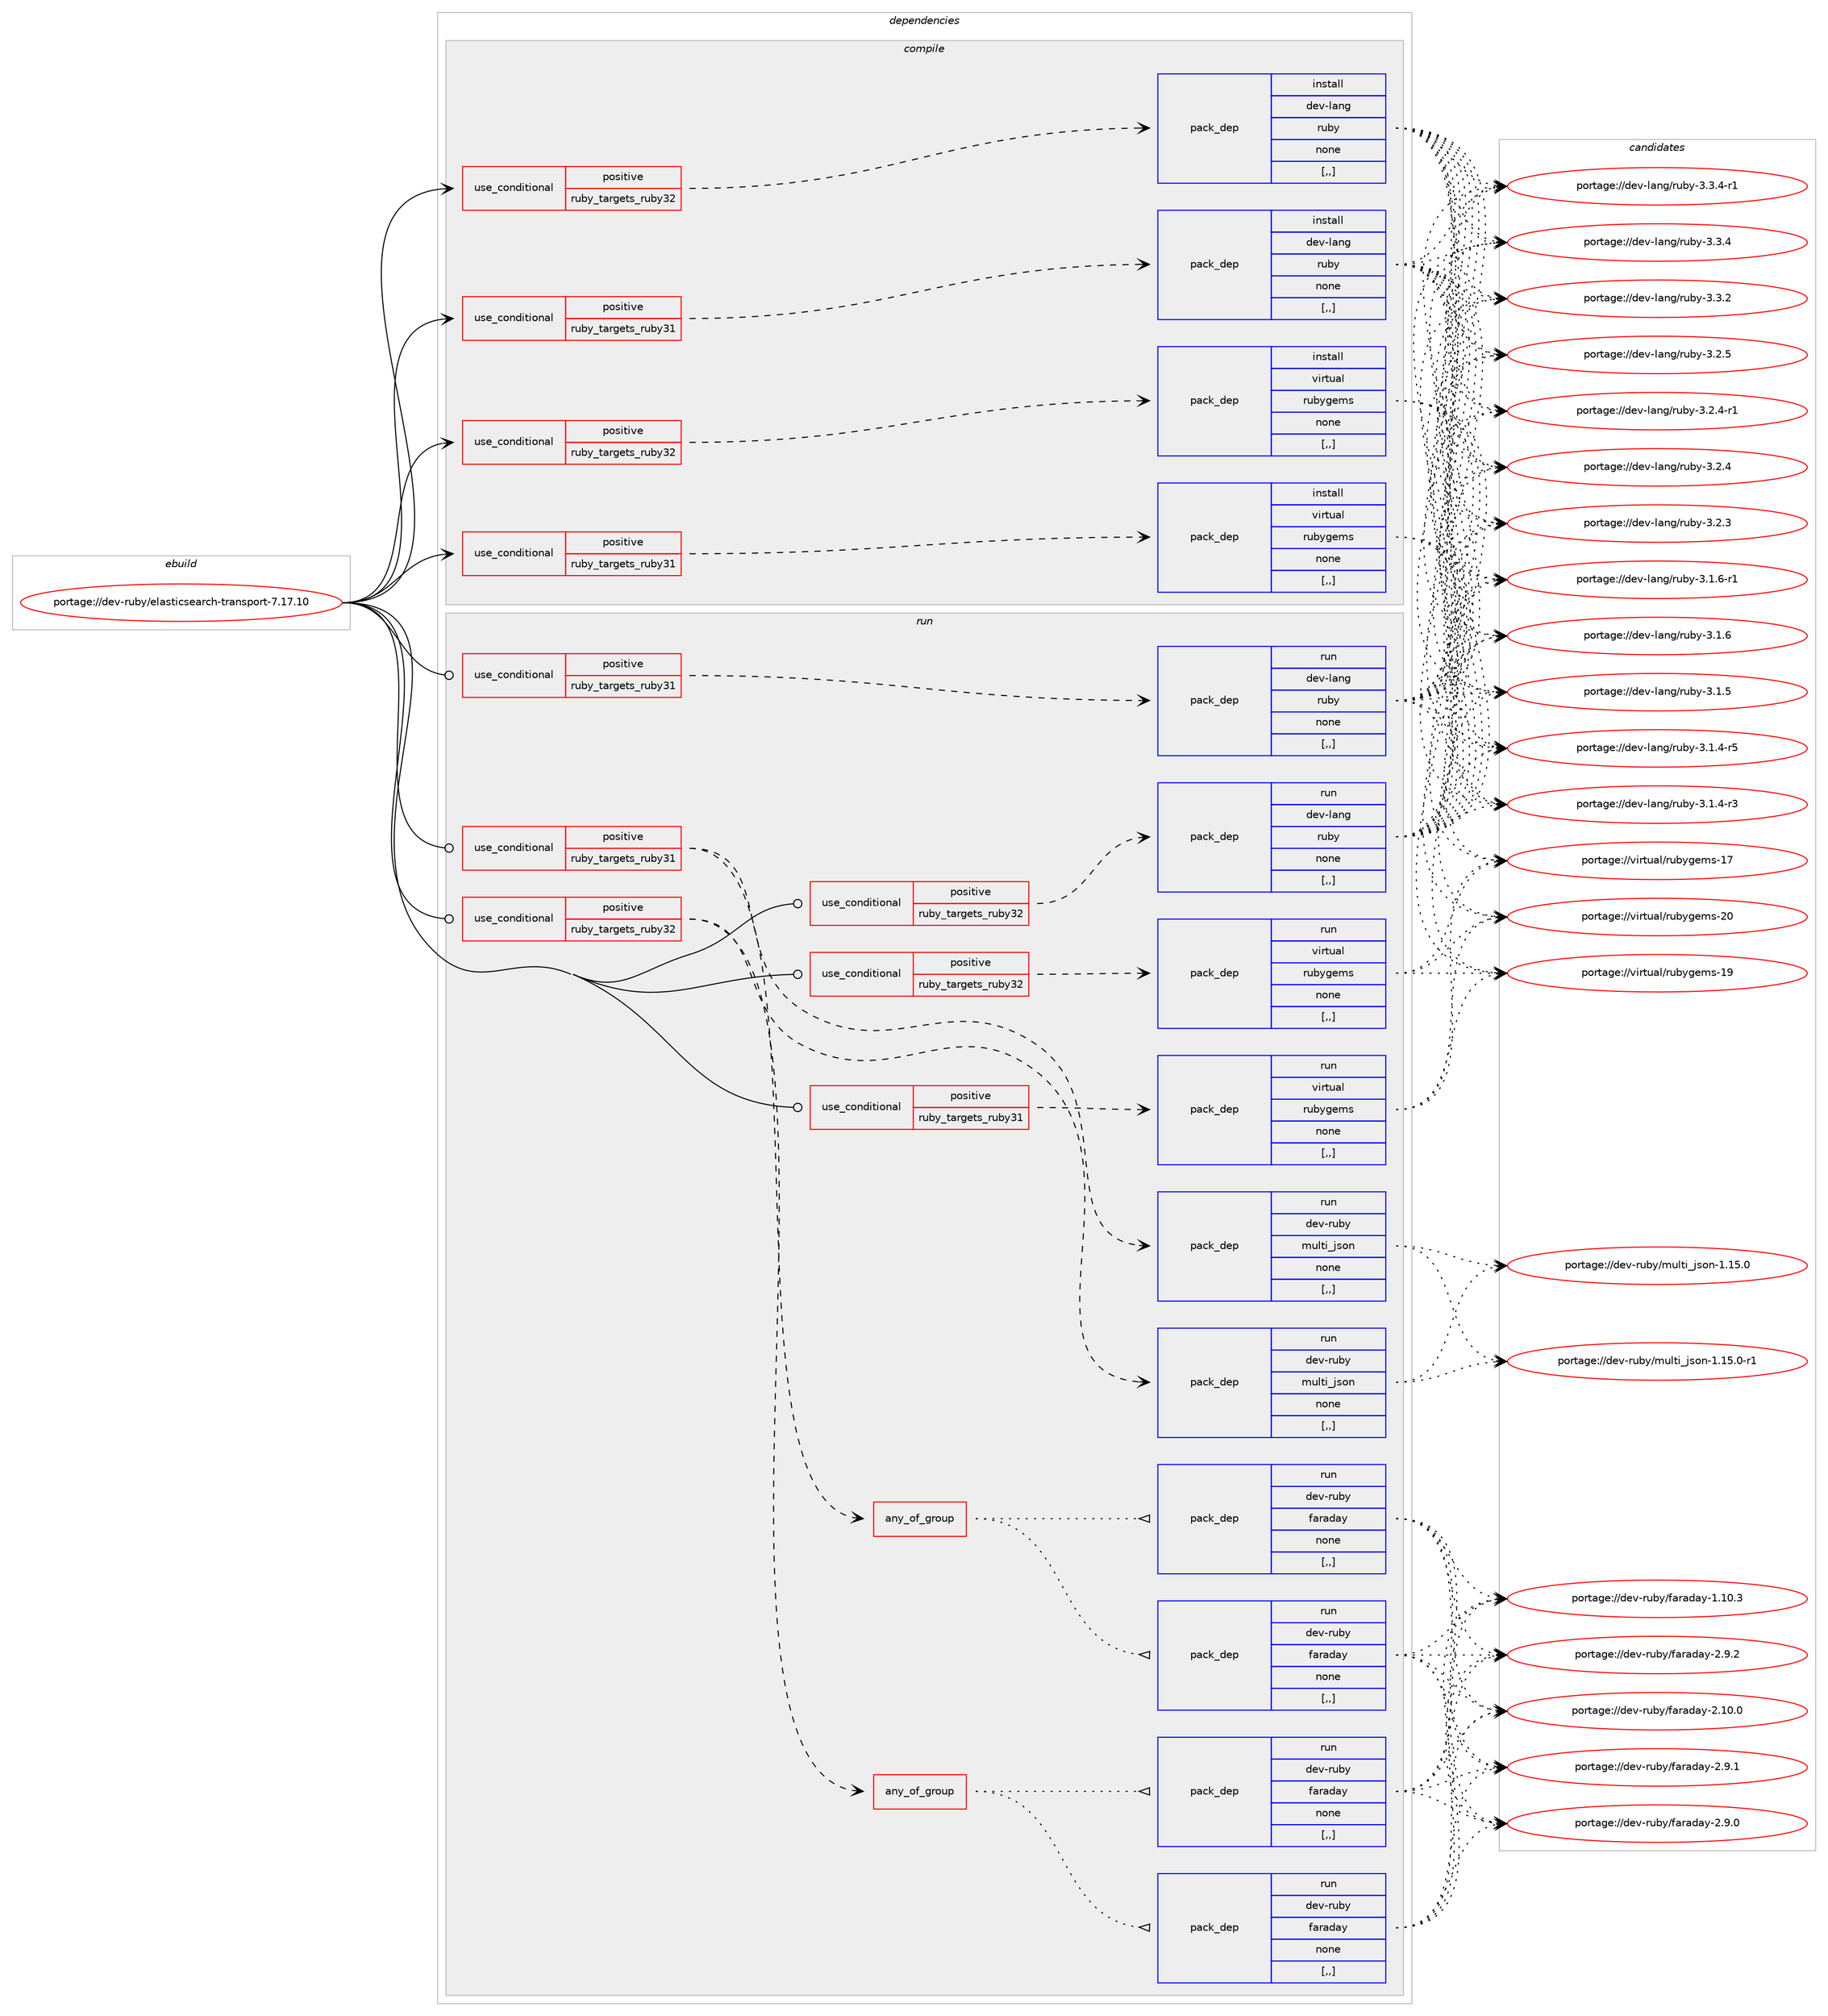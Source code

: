 digraph prolog {

# *************
# Graph options
# *************

newrank=true;
concentrate=true;
compound=true;
graph [rankdir=LR,fontname=Helvetica,fontsize=10,ranksep=1.5];#, ranksep=2.5, nodesep=0.2];
edge  [arrowhead=vee];
node  [fontname=Helvetica,fontsize=10];

# **********
# The ebuild
# **********

subgraph cluster_leftcol {
color=gray;
label=<<i>ebuild</i>>;
id [label="portage://dev-ruby/elasticsearch-transport-7.17.10", color=red, width=4, href="../dev-ruby/elasticsearch-transport-7.17.10.svg"];
}

# ****************
# The dependencies
# ****************

subgraph cluster_midcol {
color=gray;
label=<<i>dependencies</i>>;
subgraph cluster_compile {
fillcolor="#eeeeee";
style=filled;
label=<<i>compile</i>>;
subgraph cond47188 {
dependency182608 [label=<<TABLE BORDER="0" CELLBORDER="1" CELLSPACING="0" CELLPADDING="4"><TR><TD ROWSPAN="3" CELLPADDING="10">use_conditional</TD></TR><TR><TD>positive</TD></TR><TR><TD>ruby_targets_ruby31</TD></TR></TABLE>>, shape=none, color=red];
subgraph pack134109 {
dependency182609 [label=<<TABLE BORDER="0" CELLBORDER="1" CELLSPACING="0" CELLPADDING="4" WIDTH="220"><TR><TD ROWSPAN="6" CELLPADDING="30">pack_dep</TD></TR><TR><TD WIDTH="110">install</TD></TR><TR><TD>dev-lang</TD></TR><TR><TD>ruby</TD></TR><TR><TD>none</TD></TR><TR><TD>[,,]</TD></TR></TABLE>>, shape=none, color=blue];
}
dependency182608:e -> dependency182609:w [weight=20,style="dashed",arrowhead="vee"];
}
id:e -> dependency182608:w [weight=20,style="solid",arrowhead="vee"];
subgraph cond47189 {
dependency182610 [label=<<TABLE BORDER="0" CELLBORDER="1" CELLSPACING="0" CELLPADDING="4"><TR><TD ROWSPAN="3" CELLPADDING="10">use_conditional</TD></TR><TR><TD>positive</TD></TR><TR><TD>ruby_targets_ruby31</TD></TR></TABLE>>, shape=none, color=red];
subgraph pack134110 {
dependency182611 [label=<<TABLE BORDER="0" CELLBORDER="1" CELLSPACING="0" CELLPADDING="4" WIDTH="220"><TR><TD ROWSPAN="6" CELLPADDING="30">pack_dep</TD></TR><TR><TD WIDTH="110">install</TD></TR><TR><TD>virtual</TD></TR><TR><TD>rubygems</TD></TR><TR><TD>none</TD></TR><TR><TD>[,,]</TD></TR></TABLE>>, shape=none, color=blue];
}
dependency182610:e -> dependency182611:w [weight=20,style="dashed",arrowhead="vee"];
}
id:e -> dependency182610:w [weight=20,style="solid",arrowhead="vee"];
subgraph cond47190 {
dependency182612 [label=<<TABLE BORDER="0" CELLBORDER="1" CELLSPACING="0" CELLPADDING="4"><TR><TD ROWSPAN="3" CELLPADDING="10">use_conditional</TD></TR><TR><TD>positive</TD></TR><TR><TD>ruby_targets_ruby32</TD></TR></TABLE>>, shape=none, color=red];
subgraph pack134111 {
dependency182613 [label=<<TABLE BORDER="0" CELLBORDER="1" CELLSPACING="0" CELLPADDING="4" WIDTH="220"><TR><TD ROWSPAN="6" CELLPADDING="30">pack_dep</TD></TR><TR><TD WIDTH="110">install</TD></TR><TR><TD>dev-lang</TD></TR><TR><TD>ruby</TD></TR><TR><TD>none</TD></TR><TR><TD>[,,]</TD></TR></TABLE>>, shape=none, color=blue];
}
dependency182612:e -> dependency182613:w [weight=20,style="dashed",arrowhead="vee"];
}
id:e -> dependency182612:w [weight=20,style="solid",arrowhead="vee"];
subgraph cond47191 {
dependency182614 [label=<<TABLE BORDER="0" CELLBORDER="1" CELLSPACING="0" CELLPADDING="4"><TR><TD ROWSPAN="3" CELLPADDING="10">use_conditional</TD></TR><TR><TD>positive</TD></TR><TR><TD>ruby_targets_ruby32</TD></TR></TABLE>>, shape=none, color=red];
subgraph pack134112 {
dependency182615 [label=<<TABLE BORDER="0" CELLBORDER="1" CELLSPACING="0" CELLPADDING="4" WIDTH="220"><TR><TD ROWSPAN="6" CELLPADDING="30">pack_dep</TD></TR><TR><TD WIDTH="110">install</TD></TR><TR><TD>virtual</TD></TR><TR><TD>rubygems</TD></TR><TR><TD>none</TD></TR><TR><TD>[,,]</TD></TR></TABLE>>, shape=none, color=blue];
}
dependency182614:e -> dependency182615:w [weight=20,style="dashed",arrowhead="vee"];
}
id:e -> dependency182614:w [weight=20,style="solid",arrowhead="vee"];
}
subgraph cluster_compileandrun {
fillcolor="#eeeeee";
style=filled;
label=<<i>compile and run</i>>;
}
subgraph cluster_run {
fillcolor="#eeeeee";
style=filled;
label=<<i>run</i>>;
subgraph cond47192 {
dependency182616 [label=<<TABLE BORDER="0" CELLBORDER="1" CELLSPACING="0" CELLPADDING="4"><TR><TD ROWSPAN="3" CELLPADDING="10">use_conditional</TD></TR><TR><TD>positive</TD></TR><TR><TD>ruby_targets_ruby31</TD></TR></TABLE>>, shape=none, color=red];
subgraph any1161 {
dependency182617 [label=<<TABLE BORDER="0" CELLBORDER="1" CELLSPACING="0" CELLPADDING="4"><TR><TD CELLPADDING="10">any_of_group</TD></TR></TABLE>>, shape=none, color=red];subgraph pack134113 {
dependency182618 [label=<<TABLE BORDER="0" CELLBORDER="1" CELLSPACING="0" CELLPADDING="4" WIDTH="220"><TR><TD ROWSPAN="6" CELLPADDING="30">pack_dep</TD></TR><TR><TD WIDTH="110">run</TD></TR><TR><TD>dev-ruby</TD></TR><TR><TD>faraday</TD></TR><TR><TD>none</TD></TR><TR><TD>[,,]</TD></TR></TABLE>>, shape=none, color=blue];
}
dependency182617:e -> dependency182618:w [weight=20,style="dotted",arrowhead="oinv"];
subgraph pack134114 {
dependency182619 [label=<<TABLE BORDER="0" CELLBORDER="1" CELLSPACING="0" CELLPADDING="4" WIDTH="220"><TR><TD ROWSPAN="6" CELLPADDING="30">pack_dep</TD></TR><TR><TD WIDTH="110">run</TD></TR><TR><TD>dev-ruby</TD></TR><TR><TD>faraday</TD></TR><TR><TD>none</TD></TR><TR><TD>[,,]</TD></TR></TABLE>>, shape=none, color=blue];
}
dependency182617:e -> dependency182619:w [weight=20,style="dotted",arrowhead="oinv"];
}
dependency182616:e -> dependency182617:w [weight=20,style="dashed",arrowhead="vee"];
subgraph pack134115 {
dependency182620 [label=<<TABLE BORDER="0" CELLBORDER="1" CELLSPACING="0" CELLPADDING="4" WIDTH="220"><TR><TD ROWSPAN="6" CELLPADDING="30">pack_dep</TD></TR><TR><TD WIDTH="110">run</TD></TR><TR><TD>dev-ruby</TD></TR><TR><TD>multi_json</TD></TR><TR><TD>none</TD></TR><TR><TD>[,,]</TD></TR></TABLE>>, shape=none, color=blue];
}
dependency182616:e -> dependency182620:w [weight=20,style="dashed",arrowhead="vee"];
}
id:e -> dependency182616:w [weight=20,style="solid",arrowhead="odot"];
subgraph cond47193 {
dependency182621 [label=<<TABLE BORDER="0" CELLBORDER="1" CELLSPACING="0" CELLPADDING="4"><TR><TD ROWSPAN="3" CELLPADDING="10">use_conditional</TD></TR><TR><TD>positive</TD></TR><TR><TD>ruby_targets_ruby31</TD></TR></TABLE>>, shape=none, color=red];
subgraph pack134116 {
dependency182622 [label=<<TABLE BORDER="0" CELLBORDER="1" CELLSPACING="0" CELLPADDING="4" WIDTH="220"><TR><TD ROWSPAN="6" CELLPADDING="30">pack_dep</TD></TR><TR><TD WIDTH="110">run</TD></TR><TR><TD>dev-lang</TD></TR><TR><TD>ruby</TD></TR><TR><TD>none</TD></TR><TR><TD>[,,]</TD></TR></TABLE>>, shape=none, color=blue];
}
dependency182621:e -> dependency182622:w [weight=20,style="dashed",arrowhead="vee"];
}
id:e -> dependency182621:w [weight=20,style="solid",arrowhead="odot"];
subgraph cond47194 {
dependency182623 [label=<<TABLE BORDER="0" CELLBORDER="1" CELLSPACING="0" CELLPADDING="4"><TR><TD ROWSPAN="3" CELLPADDING="10">use_conditional</TD></TR><TR><TD>positive</TD></TR><TR><TD>ruby_targets_ruby31</TD></TR></TABLE>>, shape=none, color=red];
subgraph pack134117 {
dependency182624 [label=<<TABLE BORDER="0" CELLBORDER="1" CELLSPACING="0" CELLPADDING="4" WIDTH="220"><TR><TD ROWSPAN="6" CELLPADDING="30">pack_dep</TD></TR><TR><TD WIDTH="110">run</TD></TR><TR><TD>virtual</TD></TR><TR><TD>rubygems</TD></TR><TR><TD>none</TD></TR><TR><TD>[,,]</TD></TR></TABLE>>, shape=none, color=blue];
}
dependency182623:e -> dependency182624:w [weight=20,style="dashed",arrowhead="vee"];
}
id:e -> dependency182623:w [weight=20,style="solid",arrowhead="odot"];
subgraph cond47195 {
dependency182625 [label=<<TABLE BORDER="0" CELLBORDER="1" CELLSPACING="0" CELLPADDING="4"><TR><TD ROWSPAN="3" CELLPADDING="10">use_conditional</TD></TR><TR><TD>positive</TD></TR><TR><TD>ruby_targets_ruby32</TD></TR></TABLE>>, shape=none, color=red];
subgraph any1162 {
dependency182626 [label=<<TABLE BORDER="0" CELLBORDER="1" CELLSPACING="0" CELLPADDING="4"><TR><TD CELLPADDING="10">any_of_group</TD></TR></TABLE>>, shape=none, color=red];subgraph pack134118 {
dependency182627 [label=<<TABLE BORDER="0" CELLBORDER="1" CELLSPACING="0" CELLPADDING="4" WIDTH="220"><TR><TD ROWSPAN="6" CELLPADDING="30">pack_dep</TD></TR><TR><TD WIDTH="110">run</TD></TR><TR><TD>dev-ruby</TD></TR><TR><TD>faraday</TD></TR><TR><TD>none</TD></TR><TR><TD>[,,]</TD></TR></TABLE>>, shape=none, color=blue];
}
dependency182626:e -> dependency182627:w [weight=20,style="dotted",arrowhead="oinv"];
subgraph pack134119 {
dependency182628 [label=<<TABLE BORDER="0" CELLBORDER="1" CELLSPACING="0" CELLPADDING="4" WIDTH="220"><TR><TD ROWSPAN="6" CELLPADDING="30">pack_dep</TD></TR><TR><TD WIDTH="110">run</TD></TR><TR><TD>dev-ruby</TD></TR><TR><TD>faraday</TD></TR><TR><TD>none</TD></TR><TR><TD>[,,]</TD></TR></TABLE>>, shape=none, color=blue];
}
dependency182626:e -> dependency182628:w [weight=20,style="dotted",arrowhead="oinv"];
}
dependency182625:e -> dependency182626:w [weight=20,style="dashed",arrowhead="vee"];
subgraph pack134120 {
dependency182629 [label=<<TABLE BORDER="0" CELLBORDER="1" CELLSPACING="0" CELLPADDING="4" WIDTH="220"><TR><TD ROWSPAN="6" CELLPADDING="30">pack_dep</TD></TR><TR><TD WIDTH="110">run</TD></TR><TR><TD>dev-ruby</TD></TR><TR><TD>multi_json</TD></TR><TR><TD>none</TD></TR><TR><TD>[,,]</TD></TR></TABLE>>, shape=none, color=blue];
}
dependency182625:e -> dependency182629:w [weight=20,style="dashed",arrowhead="vee"];
}
id:e -> dependency182625:w [weight=20,style="solid",arrowhead="odot"];
subgraph cond47196 {
dependency182630 [label=<<TABLE BORDER="0" CELLBORDER="1" CELLSPACING="0" CELLPADDING="4"><TR><TD ROWSPAN="3" CELLPADDING="10">use_conditional</TD></TR><TR><TD>positive</TD></TR><TR><TD>ruby_targets_ruby32</TD></TR></TABLE>>, shape=none, color=red];
subgraph pack134121 {
dependency182631 [label=<<TABLE BORDER="0" CELLBORDER="1" CELLSPACING="0" CELLPADDING="4" WIDTH="220"><TR><TD ROWSPAN="6" CELLPADDING="30">pack_dep</TD></TR><TR><TD WIDTH="110">run</TD></TR><TR><TD>dev-lang</TD></TR><TR><TD>ruby</TD></TR><TR><TD>none</TD></TR><TR><TD>[,,]</TD></TR></TABLE>>, shape=none, color=blue];
}
dependency182630:e -> dependency182631:w [weight=20,style="dashed",arrowhead="vee"];
}
id:e -> dependency182630:w [weight=20,style="solid",arrowhead="odot"];
subgraph cond47197 {
dependency182632 [label=<<TABLE BORDER="0" CELLBORDER="1" CELLSPACING="0" CELLPADDING="4"><TR><TD ROWSPAN="3" CELLPADDING="10">use_conditional</TD></TR><TR><TD>positive</TD></TR><TR><TD>ruby_targets_ruby32</TD></TR></TABLE>>, shape=none, color=red];
subgraph pack134122 {
dependency182633 [label=<<TABLE BORDER="0" CELLBORDER="1" CELLSPACING="0" CELLPADDING="4" WIDTH="220"><TR><TD ROWSPAN="6" CELLPADDING="30">pack_dep</TD></TR><TR><TD WIDTH="110">run</TD></TR><TR><TD>virtual</TD></TR><TR><TD>rubygems</TD></TR><TR><TD>none</TD></TR><TR><TD>[,,]</TD></TR></TABLE>>, shape=none, color=blue];
}
dependency182632:e -> dependency182633:w [weight=20,style="dashed",arrowhead="vee"];
}
id:e -> dependency182632:w [weight=20,style="solid",arrowhead="odot"];
}
}

# **************
# The candidates
# **************

subgraph cluster_choices {
rank=same;
color=gray;
label=<<i>candidates</i>>;

subgraph choice134109 {
color=black;
nodesep=1;
choice100101118451089711010347114117981214551465146524511449 [label="portage://dev-lang/ruby-3.3.4-r1", color=red, width=4,href="../dev-lang/ruby-3.3.4-r1.svg"];
choice10010111845108971101034711411798121455146514652 [label="portage://dev-lang/ruby-3.3.4", color=red, width=4,href="../dev-lang/ruby-3.3.4.svg"];
choice10010111845108971101034711411798121455146514650 [label="portage://dev-lang/ruby-3.3.2", color=red, width=4,href="../dev-lang/ruby-3.3.2.svg"];
choice10010111845108971101034711411798121455146504653 [label="portage://dev-lang/ruby-3.2.5", color=red, width=4,href="../dev-lang/ruby-3.2.5.svg"];
choice100101118451089711010347114117981214551465046524511449 [label="portage://dev-lang/ruby-3.2.4-r1", color=red, width=4,href="../dev-lang/ruby-3.2.4-r1.svg"];
choice10010111845108971101034711411798121455146504652 [label="portage://dev-lang/ruby-3.2.4", color=red, width=4,href="../dev-lang/ruby-3.2.4.svg"];
choice10010111845108971101034711411798121455146504651 [label="portage://dev-lang/ruby-3.2.3", color=red, width=4,href="../dev-lang/ruby-3.2.3.svg"];
choice100101118451089711010347114117981214551464946544511449 [label="portage://dev-lang/ruby-3.1.6-r1", color=red, width=4,href="../dev-lang/ruby-3.1.6-r1.svg"];
choice10010111845108971101034711411798121455146494654 [label="portage://dev-lang/ruby-3.1.6", color=red, width=4,href="../dev-lang/ruby-3.1.6.svg"];
choice10010111845108971101034711411798121455146494653 [label="portage://dev-lang/ruby-3.1.5", color=red, width=4,href="../dev-lang/ruby-3.1.5.svg"];
choice100101118451089711010347114117981214551464946524511453 [label="portage://dev-lang/ruby-3.1.4-r5", color=red, width=4,href="../dev-lang/ruby-3.1.4-r5.svg"];
choice100101118451089711010347114117981214551464946524511451 [label="portage://dev-lang/ruby-3.1.4-r3", color=red, width=4,href="../dev-lang/ruby-3.1.4-r3.svg"];
dependency182609:e -> choice100101118451089711010347114117981214551465146524511449:w [style=dotted,weight="100"];
dependency182609:e -> choice10010111845108971101034711411798121455146514652:w [style=dotted,weight="100"];
dependency182609:e -> choice10010111845108971101034711411798121455146514650:w [style=dotted,weight="100"];
dependency182609:e -> choice10010111845108971101034711411798121455146504653:w [style=dotted,weight="100"];
dependency182609:e -> choice100101118451089711010347114117981214551465046524511449:w [style=dotted,weight="100"];
dependency182609:e -> choice10010111845108971101034711411798121455146504652:w [style=dotted,weight="100"];
dependency182609:e -> choice10010111845108971101034711411798121455146504651:w [style=dotted,weight="100"];
dependency182609:e -> choice100101118451089711010347114117981214551464946544511449:w [style=dotted,weight="100"];
dependency182609:e -> choice10010111845108971101034711411798121455146494654:w [style=dotted,weight="100"];
dependency182609:e -> choice10010111845108971101034711411798121455146494653:w [style=dotted,weight="100"];
dependency182609:e -> choice100101118451089711010347114117981214551464946524511453:w [style=dotted,weight="100"];
dependency182609:e -> choice100101118451089711010347114117981214551464946524511451:w [style=dotted,weight="100"];
}
subgraph choice134110 {
color=black;
nodesep=1;
choice118105114116117971084711411798121103101109115455048 [label="portage://virtual/rubygems-20", color=red, width=4,href="../virtual/rubygems-20.svg"];
choice118105114116117971084711411798121103101109115454957 [label="portage://virtual/rubygems-19", color=red, width=4,href="../virtual/rubygems-19.svg"];
choice118105114116117971084711411798121103101109115454955 [label="portage://virtual/rubygems-17", color=red, width=4,href="../virtual/rubygems-17.svg"];
dependency182611:e -> choice118105114116117971084711411798121103101109115455048:w [style=dotted,weight="100"];
dependency182611:e -> choice118105114116117971084711411798121103101109115454957:w [style=dotted,weight="100"];
dependency182611:e -> choice118105114116117971084711411798121103101109115454955:w [style=dotted,weight="100"];
}
subgraph choice134111 {
color=black;
nodesep=1;
choice100101118451089711010347114117981214551465146524511449 [label="portage://dev-lang/ruby-3.3.4-r1", color=red, width=4,href="../dev-lang/ruby-3.3.4-r1.svg"];
choice10010111845108971101034711411798121455146514652 [label="portage://dev-lang/ruby-3.3.4", color=red, width=4,href="../dev-lang/ruby-3.3.4.svg"];
choice10010111845108971101034711411798121455146514650 [label="portage://dev-lang/ruby-3.3.2", color=red, width=4,href="../dev-lang/ruby-3.3.2.svg"];
choice10010111845108971101034711411798121455146504653 [label="portage://dev-lang/ruby-3.2.5", color=red, width=4,href="../dev-lang/ruby-3.2.5.svg"];
choice100101118451089711010347114117981214551465046524511449 [label="portage://dev-lang/ruby-3.2.4-r1", color=red, width=4,href="../dev-lang/ruby-3.2.4-r1.svg"];
choice10010111845108971101034711411798121455146504652 [label="portage://dev-lang/ruby-3.2.4", color=red, width=4,href="../dev-lang/ruby-3.2.4.svg"];
choice10010111845108971101034711411798121455146504651 [label="portage://dev-lang/ruby-3.2.3", color=red, width=4,href="../dev-lang/ruby-3.2.3.svg"];
choice100101118451089711010347114117981214551464946544511449 [label="portage://dev-lang/ruby-3.1.6-r1", color=red, width=4,href="../dev-lang/ruby-3.1.6-r1.svg"];
choice10010111845108971101034711411798121455146494654 [label="portage://dev-lang/ruby-3.1.6", color=red, width=4,href="../dev-lang/ruby-3.1.6.svg"];
choice10010111845108971101034711411798121455146494653 [label="portage://dev-lang/ruby-3.1.5", color=red, width=4,href="../dev-lang/ruby-3.1.5.svg"];
choice100101118451089711010347114117981214551464946524511453 [label="portage://dev-lang/ruby-3.1.4-r5", color=red, width=4,href="../dev-lang/ruby-3.1.4-r5.svg"];
choice100101118451089711010347114117981214551464946524511451 [label="portage://dev-lang/ruby-3.1.4-r3", color=red, width=4,href="../dev-lang/ruby-3.1.4-r3.svg"];
dependency182613:e -> choice100101118451089711010347114117981214551465146524511449:w [style=dotted,weight="100"];
dependency182613:e -> choice10010111845108971101034711411798121455146514652:w [style=dotted,weight="100"];
dependency182613:e -> choice10010111845108971101034711411798121455146514650:w [style=dotted,weight="100"];
dependency182613:e -> choice10010111845108971101034711411798121455146504653:w [style=dotted,weight="100"];
dependency182613:e -> choice100101118451089711010347114117981214551465046524511449:w [style=dotted,weight="100"];
dependency182613:e -> choice10010111845108971101034711411798121455146504652:w [style=dotted,weight="100"];
dependency182613:e -> choice10010111845108971101034711411798121455146504651:w [style=dotted,weight="100"];
dependency182613:e -> choice100101118451089711010347114117981214551464946544511449:w [style=dotted,weight="100"];
dependency182613:e -> choice10010111845108971101034711411798121455146494654:w [style=dotted,weight="100"];
dependency182613:e -> choice10010111845108971101034711411798121455146494653:w [style=dotted,weight="100"];
dependency182613:e -> choice100101118451089711010347114117981214551464946524511453:w [style=dotted,weight="100"];
dependency182613:e -> choice100101118451089711010347114117981214551464946524511451:w [style=dotted,weight="100"];
}
subgraph choice134112 {
color=black;
nodesep=1;
choice118105114116117971084711411798121103101109115455048 [label="portage://virtual/rubygems-20", color=red, width=4,href="../virtual/rubygems-20.svg"];
choice118105114116117971084711411798121103101109115454957 [label="portage://virtual/rubygems-19", color=red, width=4,href="../virtual/rubygems-19.svg"];
choice118105114116117971084711411798121103101109115454955 [label="portage://virtual/rubygems-17", color=red, width=4,href="../virtual/rubygems-17.svg"];
dependency182615:e -> choice118105114116117971084711411798121103101109115455048:w [style=dotted,weight="100"];
dependency182615:e -> choice118105114116117971084711411798121103101109115454957:w [style=dotted,weight="100"];
dependency182615:e -> choice118105114116117971084711411798121103101109115454955:w [style=dotted,weight="100"];
}
subgraph choice134113 {
color=black;
nodesep=1;
choice10010111845114117981214710297114971009712145504649484648 [label="portage://dev-ruby/faraday-2.10.0", color=red, width=4,href="../dev-ruby/faraday-2.10.0.svg"];
choice100101118451141179812147102971149710097121455046574650 [label="portage://dev-ruby/faraday-2.9.2", color=red, width=4,href="../dev-ruby/faraday-2.9.2.svg"];
choice100101118451141179812147102971149710097121455046574649 [label="portage://dev-ruby/faraday-2.9.1", color=red, width=4,href="../dev-ruby/faraday-2.9.1.svg"];
choice100101118451141179812147102971149710097121455046574648 [label="portage://dev-ruby/faraday-2.9.0", color=red, width=4,href="../dev-ruby/faraday-2.9.0.svg"];
choice10010111845114117981214710297114971009712145494649484651 [label="portage://dev-ruby/faraday-1.10.3", color=red, width=4,href="../dev-ruby/faraday-1.10.3.svg"];
dependency182618:e -> choice10010111845114117981214710297114971009712145504649484648:w [style=dotted,weight="100"];
dependency182618:e -> choice100101118451141179812147102971149710097121455046574650:w [style=dotted,weight="100"];
dependency182618:e -> choice100101118451141179812147102971149710097121455046574649:w [style=dotted,weight="100"];
dependency182618:e -> choice100101118451141179812147102971149710097121455046574648:w [style=dotted,weight="100"];
dependency182618:e -> choice10010111845114117981214710297114971009712145494649484651:w [style=dotted,weight="100"];
}
subgraph choice134114 {
color=black;
nodesep=1;
choice10010111845114117981214710297114971009712145504649484648 [label="portage://dev-ruby/faraday-2.10.0", color=red, width=4,href="../dev-ruby/faraday-2.10.0.svg"];
choice100101118451141179812147102971149710097121455046574650 [label="portage://dev-ruby/faraday-2.9.2", color=red, width=4,href="../dev-ruby/faraday-2.9.2.svg"];
choice100101118451141179812147102971149710097121455046574649 [label="portage://dev-ruby/faraday-2.9.1", color=red, width=4,href="../dev-ruby/faraday-2.9.1.svg"];
choice100101118451141179812147102971149710097121455046574648 [label="portage://dev-ruby/faraday-2.9.0", color=red, width=4,href="../dev-ruby/faraday-2.9.0.svg"];
choice10010111845114117981214710297114971009712145494649484651 [label="portage://dev-ruby/faraday-1.10.3", color=red, width=4,href="../dev-ruby/faraday-1.10.3.svg"];
dependency182619:e -> choice10010111845114117981214710297114971009712145504649484648:w [style=dotted,weight="100"];
dependency182619:e -> choice100101118451141179812147102971149710097121455046574650:w [style=dotted,weight="100"];
dependency182619:e -> choice100101118451141179812147102971149710097121455046574649:w [style=dotted,weight="100"];
dependency182619:e -> choice100101118451141179812147102971149710097121455046574648:w [style=dotted,weight="100"];
dependency182619:e -> choice10010111845114117981214710297114971009712145494649484651:w [style=dotted,weight="100"];
}
subgraph choice134115 {
color=black;
nodesep=1;
choice10010111845114117981214710911710811610595106115111110454946495346484511449 [label="portage://dev-ruby/multi_json-1.15.0-r1", color=red, width=4,href="../dev-ruby/multi_json-1.15.0-r1.svg"];
choice1001011184511411798121471091171081161059510611511111045494649534648 [label="portage://dev-ruby/multi_json-1.15.0", color=red, width=4,href="../dev-ruby/multi_json-1.15.0.svg"];
dependency182620:e -> choice10010111845114117981214710911710811610595106115111110454946495346484511449:w [style=dotted,weight="100"];
dependency182620:e -> choice1001011184511411798121471091171081161059510611511111045494649534648:w [style=dotted,weight="100"];
}
subgraph choice134116 {
color=black;
nodesep=1;
choice100101118451089711010347114117981214551465146524511449 [label="portage://dev-lang/ruby-3.3.4-r1", color=red, width=4,href="../dev-lang/ruby-3.3.4-r1.svg"];
choice10010111845108971101034711411798121455146514652 [label="portage://dev-lang/ruby-3.3.4", color=red, width=4,href="../dev-lang/ruby-3.3.4.svg"];
choice10010111845108971101034711411798121455146514650 [label="portage://dev-lang/ruby-3.3.2", color=red, width=4,href="../dev-lang/ruby-3.3.2.svg"];
choice10010111845108971101034711411798121455146504653 [label="portage://dev-lang/ruby-3.2.5", color=red, width=4,href="../dev-lang/ruby-3.2.5.svg"];
choice100101118451089711010347114117981214551465046524511449 [label="portage://dev-lang/ruby-3.2.4-r1", color=red, width=4,href="../dev-lang/ruby-3.2.4-r1.svg"];
choice10010111845108971101034711411798121455146504652 [label="portage://dev-lang/ruby-3.2.4", color=red, width=4,href="../dev-lang/ruby-3.2.4.svg"];
choice10010111845108971101034711411798121455146504651 [label="portage://dev-lang/ruby-3.2.3", color=red, width=4,href="../dev-lang/ruby-3.2.3.svg"];
choice100101118451089711010347114117981214551464946544511449 [label="portage://dev-lang/ruby-3.1.6-r1", color=red, width=4,href="../dev-lang/ruby-3.1.6-r1.svg"];
choice10010111845108971101034711411798121455146494654 [label="portage://dev-lang/ruby-3.1.6", color=red, width=4,href="../dev-lang/ruby-3.1.6.svg"];
choice10010111845108971101034711411798121455146494653 [label="portage://dev-lang/ruby-3.1.5", color=red, width=4,href="../dev-lang/ruby-3.1.5.svg"];
choice100101118451089711010347114117981214551464946524511453 [label="portage://dev-lang/ruby-3.1.4-r5", color=red, width=4,href="../dev-lang/ruby-3.1.4-r5.svg"];
choice100101118451089711010347114117981214551464946524511451 [label="portage://dev-lang/ruby-3.1.4-r3", color=red, width=4,href="../dev-lang/ruby-3.1.4-r3.svg"];
dependency182622:e -> choice100101118451089711010347114117981214551465146524511449:w [style=dotted,weight="100"];
dependency182622:e -> choice10010111845108971101034711411798121455146514652:w [style=dotted,weight="100"];
dependency182622:e -> choice10010111845108971101034711411798121455146514650:w [style=dotted,weight="100"];
dependency182622:e -> choice10010111845108971101034711411798121455146504653:w [style=dotted,weight="100"];
dependency182622:e -> choice100101118451089711010347114117981214551465046524511449:w [style=dotted,weight="100"];
dependency182622:e -> choice10010111845108971101034711411798121455146504652:w [style=dotted,weight="100"];
dependency182622:e -> choice10010111845108971101034711411798121455146504651:w [style=dotted,weight="100"];
dependency182622:e -> choice100101118451089711010347114117981214551464946544511449:w [style=dotted,weight="100"];
dependency182622:e -> choice10010111845108971101034711411798121455146494654:w [style=dotted,weight="100"];
dependency182622:e -> choice10010111845108971101034711411798121455146494653:w [style=dotted,weight="100"];
dependency182622:e -> choice100101118451089711010347114117981214551464946524511453:w [style=dotted,weight="100"];
dependency182622:e -> choice100101118451089711010347114117981214551464946524511451:w [style=dotted,weight="100"];
}
subgraph choice134117 {
color=black;
nodesep=1;
choice118105114116117971084711411798121103101109115455048 [label="portage://virtual/rubygems-20", color=red, width=4,href="../virtual/rubygems-20.svg"];
choice118105114116117971084711411798121103101109115454957 [label="portage://virtual/rubygems-19", color=red, width=4,href="../virtual/rubygems-19.svg"];
choice118105114116117971084711411798121103101109115454955 [label="portage://virtual/rubygems-17", color=red, width=4,href="../virtual/rubygems-17.svg"];
dependency182624:e -> choice118105114116117971084711411798121103101109115455048:w [style=dotted,weight="100"];
dependency182624:e -> choice118105114116117971084711411798121103101109115454957:w [style=dotted,weight="100"];
dependency182624:e -> choice118105114116117971084711411798121103101109115454955:w [style=dotted,weight="100"];
}
subgraph choice134118 {
color=black;
nodesep=1;
choice10010111845114117981214710297114971009712145504649484648 [label="portage://dev-ruby/faraday-2.10.0", color=red, width=4,href="../dev-ruby/faraday-2.10.0.svg"];
choice100101118451141179812147102971149710097121455046574650 [label="portage://dev-ruby/faraday-2.9.2", color=red, width=4,href="../dev-ruby/faraday-2.9.2.svg"];
choice100101118451141179812147102971149710097121455046574649 [label="portage://dev-ruby/faraday-2.9.1", color=red, width=4,href="../dev-ruby/faraday-2.9.1.svg"];
choice100101118451141179812147102971149710097121455046574648 [label="portage://dev-ruby/faraday-2.9.0", color=red, width=4,href="../dev-ruby/faraday-2.9.0.svg"];
choice10010111845114117981214710297114971009712145494649484651 [label="portage://dev-ruby/faraday-1.10.3", color=red, width=4,href="../dev-ruby/faraday-1.10.3.svg"];
dependency182627:e -> choice10010111845114117981214710297114971009712145504649484648:w [style=dotted,weight="100"];
dependency182627:e -> choice100101118451141179812147102971149710097121455046574650:w [style=dotted,weight="100"];
dependency182627:e -> choice100101118451141179812147102971149710097121455046574649:w [style=dotted,weight="100"];
dependency182627:e -> choice100101118451141179812147102971149710097121455046574648:w [style=dotted,weight="100"];
dependency182627:e -> choice10010111845114117981214710297114971009712145494649484651:w [style=dotted,weight="100"];
}
subgraph choice134119 {
color=black;
nodesep=1;
choice10010111845114117981214710297114971009712145504649484648 [label="portage://dev-ruby/faraday-2.10.0", color=red, width=4,href="../dev-ruby/faraday-2.10.0.svg"];
choice100101118451141179812147102971149710097121455046574650 [label="portage://dev-ruby/faraday-2.9.2", color=red, width=4,href="../dev-ruby/faraday-2.9.2.svg"];
choice100101118451141179812147102971149710097121455046574649 [label="portage://dev-ruby/faraday-2.9.1", color=red, width=4,href="../dev-ruby/faraday-2.9.1.svg"];
choice100101118451141179812147102971149710097121455046574648 [label="portage://dev-ruby/faraday-2.9.0", color=red, width=4,href="../dev-ruby/faraday-2.9.0.svg"];
choice10010111845114117981214710297114971009712145494649484651 [label="portage://dev-ruby/faraday-1.10.3", color=red, width=4,href="../dev-ruby/faraday-1.10.3.svg"];
dependency182628:e -> choice10010111845114117981214710297114971009712145504649484648:w [style=dotted,weight="100"];
dependency182628:e -> choice100101118451141179812147102971149710097121455046574650:w [style=dotted,weight="100"];
dependency182628:e -> choice100101118451141179812147102971149710097121455046574649:w [style=dotted,weight="100"];
dependency182628:e -> choice100101118451141179812147102971149710097121455046574648:w [style=dotted,weight="100"];
dependency182628:e -> choice10010111845114117981214710297114971009712145494649484651:w [style=dotted,weight="100"];
}
subgraph choice134120 {
color=black;
nodesep=1;
choice10010111845114117981214710911710811610595106115111110454946495346484511449 [label="portage://dev-ruby/multi_json-1.15.0-r1", color=red, width=4,href="../dev-ruby/multi_json-1.15.0-r1.svg"];
choice1001011184511411798121471091171081161059510611511111045494649534648 [label="portage://dev-ruby/multi_json-1.15.0", color=red, width=4,href="../dev-ruby/multi_json-1.15.0.svg"];
dependency182629:e -> choice10010111845114117981214710911710811610595106115111110454946495346484511449:w [style=dotted,weight="100"];
dependency182629:e -> choice1001011184511411798121471091171081161059510611511111045494649534648:w [style=dotted,weight="100"];
}
subgraph choice134121 {
color=black;
nodesep=1;
choice100101118451089711010347114117981214551465146524511449 [label="portage://dev-lang/ruby-3.3.4-r1", color=red, width=4,href="../dev-lang/ruby-3.3.4-r1.svg"];
choice10010111845108971101034711411798121455146514652 [label="portage://dev-lang/ruby-3.3.4", color=red, width=4,href="../dev-lang/ruby-3.3.4.svg"];
choice10010111845108971101034711411798121455146514650 [label="portage://dev-lang/ruby-3.3.2", color=red, width=4,href="../dev-lang/ruby-3.3.2.svg"];
choice10010111845108971101034711411798121455146504653 [label="portage://dev-lang/ruby-3.2.5", color=red, width=4,href="../dev-lang/ruby-3.2.5.svg"];
choice100101118451089711010347114117981214551465046524511449 [label="portage://dev-lang/ruby-3.2.4-r1", color=red, width=4,href="../dev-lang/ruby-3.2.4-r1.svg"];
choice10010111845108971101034711411798121455146504652 [label="portage://dev-lang/ruby-3.2.4", color=red, width=4,href="../dev-lang/ruby-3.2.4.svg"];
choice10010111845108971101034711411798121455146504651 [label="portage://dev-lang/ruby-3.2.3", color=red, width=4,href="../dev-lang/ruby-3.2.3.svg"];
choice100101118451089711010347114117981214551464946544511449 [label="portage://dev-lang/ruby-3.1.6-r1", color=red, width=4,href="../dev-lang/ruby-3.1.6-r1.svg"];
choice10010111845108971101034711411798121455146494654 [label="portage://dev-lang/ruby-3.1.6", color=red, width=4,href="../dev-lang/ruby-3.1.6.svg"];
choice10010111845108971101034711411798121455146494653 [label="portage://dev-lang/ruby-3.1.5", color=red, width=4,href="../dev-lang/ruby-3.1.5.svg"];
choice100101118451089711010347114117981214551464946524511453 [label="portage://dev-lang/ruby-3.1.4-r5", color=red, width=4,href="../dev-lang/ruby-3.1.4-r5.svg"];
choice100101118451089711010347114117981214551464946524511451 [label="portage://dev-lang/ruby-3.1.4-r3", color=red, width=4,href="../dev-lang/ruby-3.1.4-r3.svg"];
dependency182631:e -> choice100101118451089711010347114117981214551465146524511449:w [style=dotted,weight="100"];
dependency182631:e -> choice10010111845108971101034711411798121455146514652:w [style=dotted,weight="100"];
dependency182631:e -> choice10010111845108971101034711411798121455146514650:w [style=dotted,weight="100"];
dependency182631:e -> choice10010111845108971101034711411798121455146504653:w [style=dotted,weight="100"];
dependency182631:e -> choice100101118451089711010347114117981214551465046524511449:w [style=dotted,weight="100"];
dependency182631:e -> choice10010111845108971101034711411798121455146504652:w [style=dotted,weight="100"];
dependency182631:e -> choice10010111845108971101034711411798121455146504651:w [style=dotted,weight="100"];
dependency182631:e -> choice100101118451089711010347114117981214551464946544511449:w [style=dotted,weight="100"];
dependency182631:e -> choice10010111845108971101034711411798121455146494654:w [style=dotted,weight="100"];
dependency182631:e -> choice10010111845108971101034711411798121455146494653:w [style=dotted,weight="100"];
dependency182631:e -> choice100101118451089711010347114117981214551464946524511453:w [style=dotted,weight="100"];
dependency182631:e -> choice100101118451089711010347114117981214551464946524511451:w [style=dotted,weight="100"];
}
subgraph choice134122 {
color=black;
nodesep=1;
choice118105114116117971084711411798121103101109115455048 [label="portage://virtual/rubygems-20", color=red, width=4,href="../virtual/rubygems-20.svg"];
choice118105114116117971084711411798121103101109115454957 [label="portage://virtual/rubygems-19", color=red, width=4,href="../virtual/rubygems-19.svg"];
choice118105114116117971084711411798121103101109115454955 [label="portage://virtual/rubygems-17", color=red, width=4,href="../virtual/rubygems-17.svg"];
dependency182633:e -> choice118105114116117971084711411798121103101109115455048:w [style=dotted,weight="100"];
dependency182633:e -> choice118105114116117971084711411798121103101109115454957:w [style=dotted,weight="100"];
dependency182633:e -> choice118105114116117971084711411798121103101109115454955:w [style=dotted,weight="100"];
}
}

}
